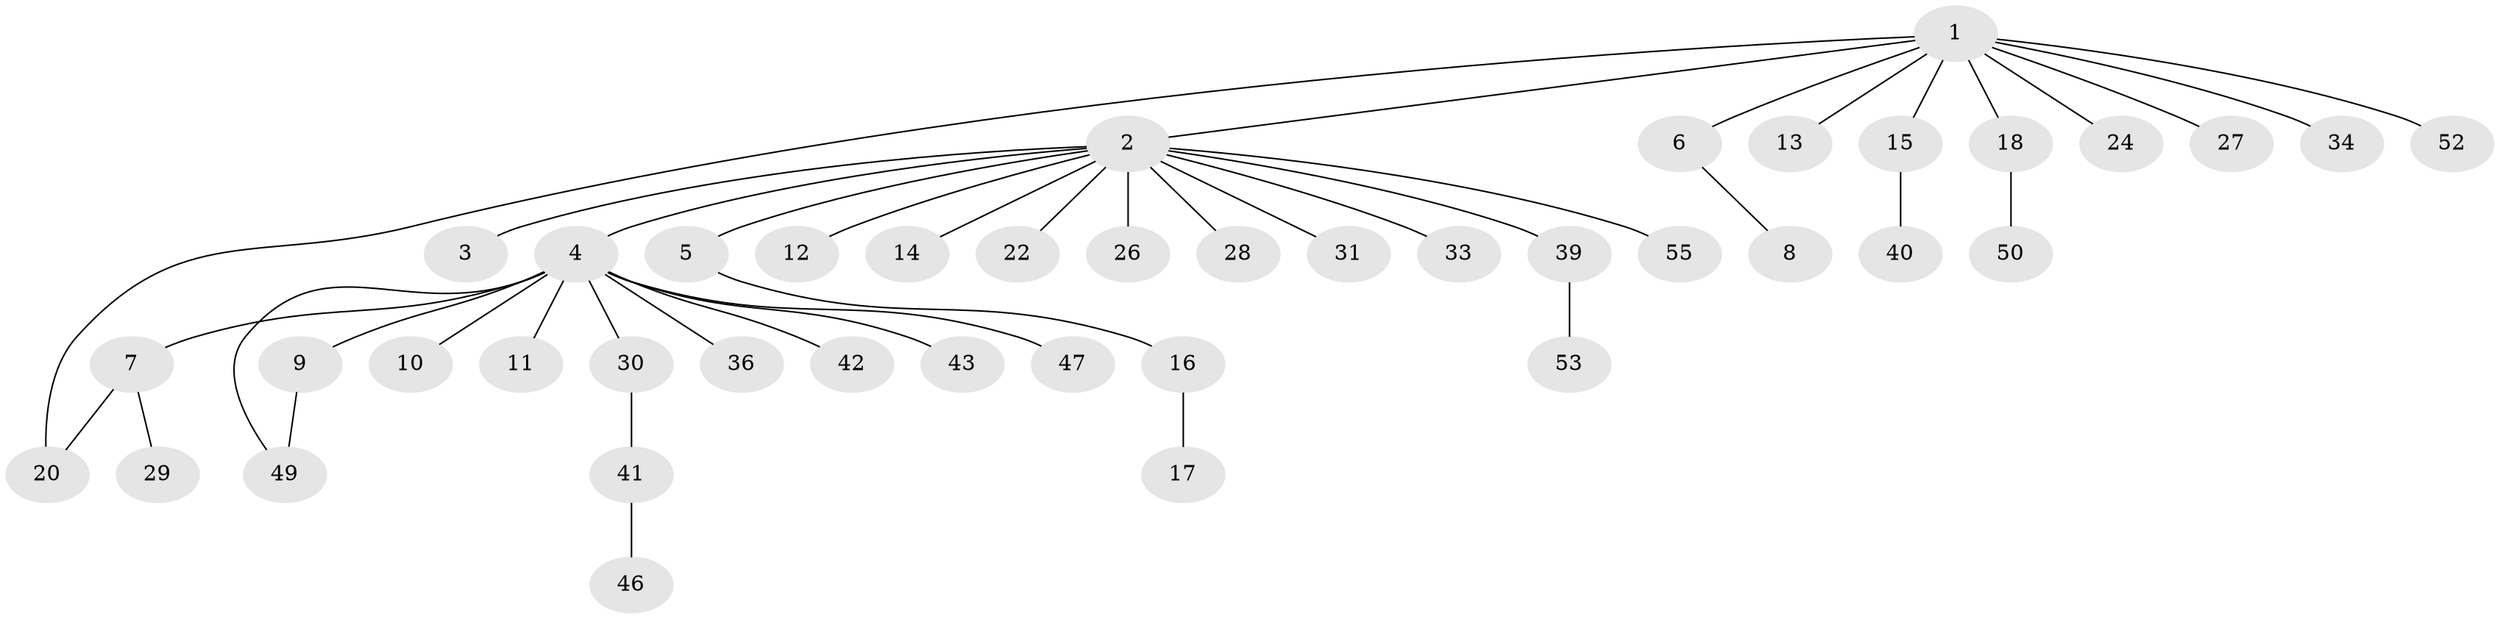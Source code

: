 // original degree distribution, {11: 0.034482758620689655, 2: 0.20689655172413793, 12: 0.017241379310344827, 3: 0.1206896551724138, 1: 0.603448275862069, 4: 0.017241379310344827}
// Generated by graph-tools (version 1.1) at 2025/11/02/27/25 16:11:10]
// undirected, 42 vertices, 43 edges
graph export_dot {
graph [start="1"]
  node [color=gray90,style=filled];
  1 [super="+32"];
  2 [super="+21"];
  3 [super="+19"];
  4 [super="+57"];
  5;
  6;
  7;
  8;
  9;
  10;
  11;
  12;
  13;
  14;
  15 [super="+44"];
  16 [super="+23"];
  17;
  18 [super="+25"];
  20 [super="+35"];
  22;
  24;
  26;
  27 [super="+37"];
  28 [super="+54"];
  29 [super="+48"];
  30;
  31;
  33 [super="+38"];
  34;
  36 [super="+51"];
  39 [super="+58"];
  40;
  41 [super="+45"];
  42;
  43;
  46;
  47;
  49 [super="+56"];
  50;
  52;
  53;
  55;
  1 -- 2;
  1 -- 6;
  1 -- 13;
  1 -- 15;
  1 -- 18;
  1 -- 20;
  1 -- 24;
  1 -- 27;
  1 -- 34;
  1 -- 52;
  2 -- 3;
  2 -- 4;
  2 -- 5;
  2 -- 12;
  2 -- 14;
  2 -- 22;
  2 -- 31;
  2 -- 33;
  2 -- 39;
  2 -- 26;
  2 -- 28;
  2 -- 55;
  4 -- 7;
  4 -- 9;
  4 -- 10;
  4 -- 11;
  4 -- 30;
  4 -- 36;
  4 -- 42;
  4 -- 43;
  4 -- 47;
  4 -- 49;
  5 -- 16;
  6 -- 8;
  7 -- 20;
  7 -- 29;
  9 -- 49;
  15 -- 40;
  16 -- 17;
  18 -- 50;
  30 -- 41;
  39 -- 53;
  41 -- 46;
}
